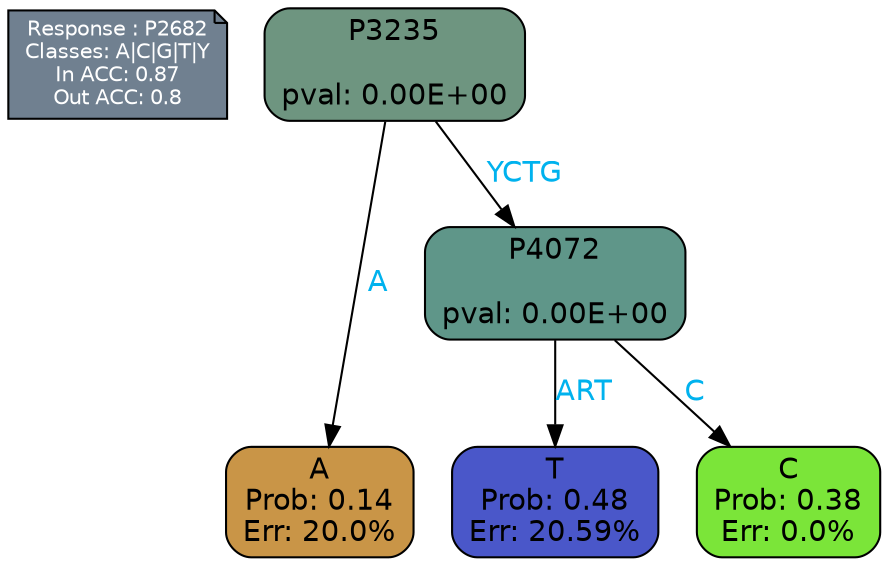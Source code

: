 digraph Tree {
node [shape=box, style="filled, rounded", color="black", fontname=helvetica] ;
graph [ranksep=equally, splines=polylines, bgcolor=transparent, dpi=600] ;
edge [fontname=helvetica] ;
LEGEND [label="Response : P2682
Classes: A|C|G|T|Y
In ACC: 0.87
Out ACC: 0.8
",shape=note,align=left,style=filled,fillcolor="slategray",fontcolor="white",fontsize=10];1 [label="P3235

pval: 0.00E+00", fillcolor="#6e9580"] ;
2 [label="A
Prob: 0.14
Err: 20.0%", fillcolor="#c99547"] ;
3 [label="P4072

pval: 0.00E+00", fillcolor="#5f9689"] ;
4 [label="T
Prob: 0.48
Err: 20.59%", fillcolor="#4a57c9"] ;
5 [label="C
Prob: 0.38
Err: 0.0%", fillcolor="#7be539"] ;
1 -> 2 [label="A",fontcolor=deepskyblue2] ;
1 -> 3 [label="YCTG",fontcolor=deepskyblue2] ;
3 -> 4 [label="ART",fontcolor=deepskyblue2] ;
3 -> 5 [label="C",fontcolor=deepskyblue2] ;
{rank = same; 2;4;5;}{rank = same; LEGEND;1;}}